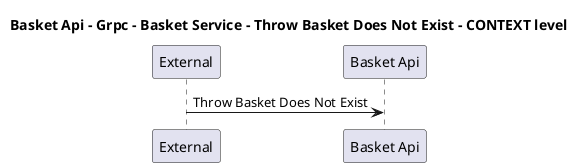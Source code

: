 @startuml

title Basket Api - Grpc - Basket Service - Throw Basket Does Not Exist - CONTEXT level

participant "External" as C4InterFlow.SoftwareSystems.ExternalSystem
participant "Basket Api" as dotnet.eShop.Architecture.SoftwareSystems.BasketApi

C4InterFlow.SoftwareSystems.ExternalSystem -> dotnet.eShop.Architecture.SoftwareSystems.BasketApi : Throw Basket Does Not Exist


@enduml
